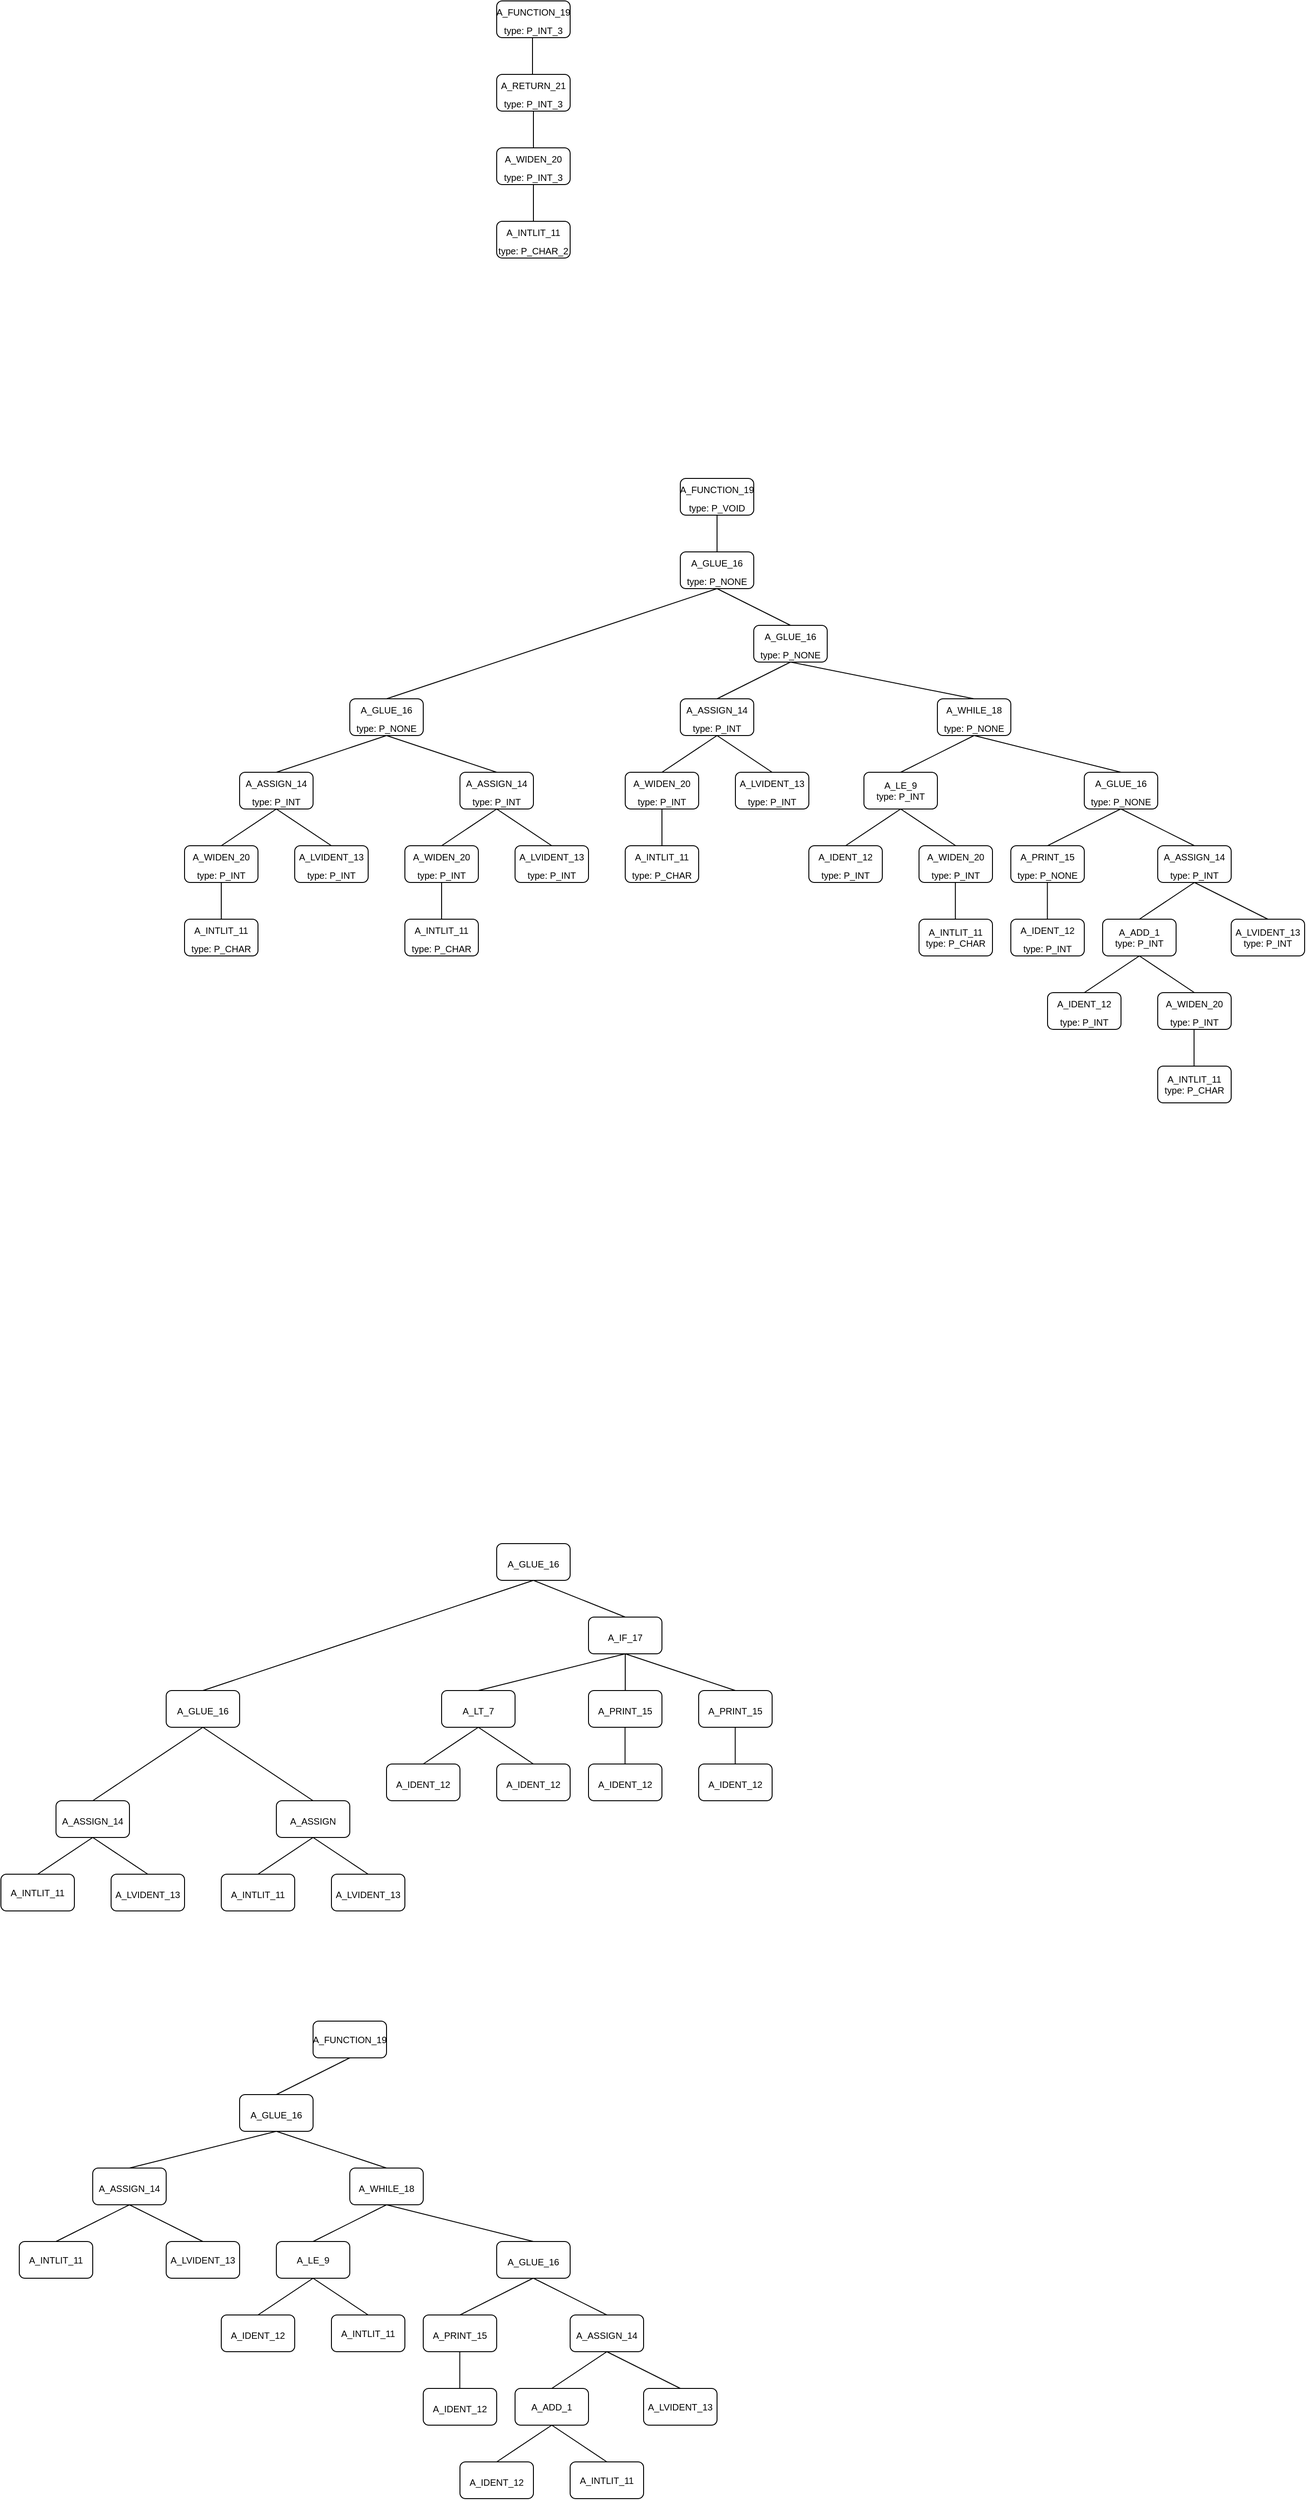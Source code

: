 <mxfile version="22.1.11" type="github">
  <diagram name="第 1 页" id="xP9abSUtIkvkSNLEg5dz">
    <mxGraphModel dx="-1680" dy="1535" grid="1" gridSize="10" guides="1" tooltips="1" connect="1" arrows="1" fold="1" page="0" pageScale="1" pageWidth="827" pageHeight="1169" math="0" shadow="0">
      <root>
        <mxCell id="0" />
        <mxCell id="1" parent="0" />
        <mxCell id="8e8UL9VZ8Oz_HZpOVkfp-1" value="A_INTLIT_11" style="rounded=1;whiteSpace=wrap;html=1;fontSize=10;align=center;verticalAlign=middle;" parent="1" vertex="1">
          <mxGeometry x="2740" y="1040" width="80" height="40" as="geometry" />
        </mxCell>
        <mxCell id="8e8UL9VZ8Oz_HZpOVkfp-2" value="&lt;font style=&quot;font-size: 10px;&quot;&gt;A_LVIDENT_13&lt;/font&gt;" style="rounded=1;whiteSpace=wrap;html=1;fontSize=16;align=center;" parent="1" vertex="1">
          <mxGeometry x="2860" y="1040" width="80" height="40" as="geometry" />
        </mxCell>
        <mxCell id="8e8UL9VZ8Oz_HZpOVkfp-3" value="&lt;font style=&quot;font-size: 10px;&quot;&gt;A_ASSIGN_14&lt;/font&gt;" style="rounded=1;whiteSpace=wrap;html=1;fontSize=16;" parent="1" vertex="1">
          <mxGeometry x="2800" y="960" width="80" height="40" as="geometry" />
        </mxCell>
        <mxCell id="8e8UL9VZ8Oz_HZpOVkfp-4" value="" style="endArrow=none;html=1;rounded=1;fontSize=12;startSize=8;endSize=8;edgeStyle=none;curved=1;entryX=0.5;entryY=0;entryDx=0;entryDy=0;exitX=0.5;exitY=1;exitDx=0;exitDy=0;" parent="1" source="8e8UL9VZ8Oz_HZpOVkfp-3" target="8e8UL9VZ8Oz_HZpOVkfp-2" edge="1">
          <mxGeometry width="50" height="50" relative="1" as="geometry">
            <mxPoint x="2870" y="1070" as="sourcePoint" />
            <mxPoint x="2950" y="1030" as="targetPoint" />
          </mxGeometry>
        </mxCell>
        <mxCell id="8e8UL9VZ8Oz_HZpOVkfp-5" value="" style="endArrow=none;html=1;rounded=1;fontSize=12;startSize=8;endSize=8;edgeStyle=none;curved=1;entryX=0.5;entryY=1;entryDx=0;entryDy=0;" parent="1" target="8e8UL9VZ8Oz_HZpOVkfp-9" edge="1">
          <mxGeometry width="50" height="50" relative="1" as="geometry">
            <mxPoint x="2840.0" y="960" as="sourcePoint" />
            <mxPoint x="2960.0" y="920" as="targetPoint" />
          </mxGeometry>
        </mxCell>
        <mxCell id="8e8UL9VZ8Oz_HZpOVkfp-6" value="&lt;font style=&quot;font-size: 10px;&quot;&gt;A_INTLIT_11&lt;/font&gt;" style="rounded=1;whiteSpace=wrap;html=1;fontSize=16;" parent="1" vertex="1">
          <mxGeometry x="2980" y="1040" width="80" height="40" as="geometry" />
        </mxCell>
        <mxCell id="8e8UL9VZ8Oz_HZpOVkfp-7" value="" style="endArrow=none;html=1;rounded=1;fontSize=12;startSize=8;endSize=8;edgeStyle=none;curved=1;entryX=0.5;entryY=0;entryDx=0;entryDy=0;" parent="1" edge="1">
          <mxGeometry width="50" height="50" relative="1" as="geometry">
            <mxPoint x="2960" y="880" as="sourcePoint" />
            <mxPoint x="3080" y="960" as="targetPoint" />
          </mxGeometry>
        </mxCell>
        <mxCell id="8e8UL9VZ8Oz_HZpOVkfp-8" value="" style="endArrow=none;html=1;rounded=1;fontSize=12;startSize=8;endSize=8;edgeStyle=none;curved=1;exitX=0.5;exitY=0;exitDx=0;exitDy=0;" parent="1" source="8e8UL9VZ8Oz_HZpOVkfp-1" edge="1">
          <mxGeometry width="50" height="50" relative="1" as="geometry">
            <mxPoint x="2850" y="1010" as="sourcePoint" />
            <mxPoint x="2840" y="1000" as="targetPoint" />
          </mxGeometry>
        </mxCell>
        <mxCell id="8e8UL9VZ8Oz_HZpOVkfp-9" value="&lt;span style=&quot;font-size: 10px;&quot;&gt;A_GLUE_16&lt;/span&gt;" style="rounded=1;whiteSpace=wrap;html=1;fontSize=16;" parent="1" vertex="1">
          <mxGeometry x="2920" y="840" width="80" height="40" as="geometry" />
        </mxCell>
        <mxCell id="8e8UL9VZ8Oz_HZpOVkfp-10" value="&lt;font style=&quot;font-size: 10px;&quot;&gt;A_ASSIGN&lt;/font&gt;" style="rounded=1;whiteSpace=wrap;html=1;fontSize=16;" parent="1" vertex="1">
          <mxGeometry x="3040" y="960" width="80" height="40" as="geometry" />
        </mxCell>
        <mxCell id="8e8UL9VZ8Oz_HZpOVkfp-11" value="" style="endArrow=none;html=1;rounded=1;fontSize=12;startSize=8;endSize=8;edgeStyle=none;curved=1;exitX=0.5;exitY=0;exitDx=0;exitDy=0;" parent="1" edge="1">
          <mxGeometry width="50" height="50" relative="1" as="geometry">
            <mxPoint x="3020" y="1040" as="sourcePoint" />
            <mxPoint x="3080" y="1000" as="targetPoint" />
          </mxGeometry>
        </mxCell>
        <mxCell id="8e8UL9VZ8Oz_HZpOVkfp-12" value="&lt;font style=&quot;font-size: 10px;&quot;&gt;A_LVIDENT_13&lt;/font&gt;" style="rounded=1;whiteSpace=wrap;html=1;fontSize=16;" parent="1" vertex="1">
          <mxGeometry x="3100" y="1040" width="80" height="40" as="geometry" />
        </mxCell>
        <mxCell id="8e8UL9VZ8Oz_HZpOVkfp-13" value="" style="endArrow=none;html=1;rounded=1;fontSize=12;startSize=8;endSize=8;edgeStyle=none;curved=1;entryX=0.5;entryY=0;entryDx=0;entryDy=0;exitX=0.5;exitY=1;exitDx=0;exitDy=0;" parent="1" edge="1">
          <mxGeometry width="50" height="50" relative="1" as="geometry">
            <mxPoint x="3080" y="1000" as="sourcePoint" />
            <mxPoint x="3140" y="1040" as="targetPoint" />
          </mxGeometry>
        </mxCell>
        <mxCell id="8e8UL9VZ8Oz_HZpOVkfp-14" value="&lt;span style=&quot;font-size: 10px;&quot;&gt;A_GLUE_16&lt;/span&gt;" style="rounded=1;whiteSpace=wrap;html=1;fontSize=16;" parent="1" vertex="1">
          <mxGeometry x="3280" y="680" width="80" height="40" as="geometry" />
        </mxCell>
        <mxCell id="8e8UL9VZ8Oz_HZpOVkfp-15" value="" style="endArrow=none;html=1;rounded=1;fontSize=12;startSize=8;endSize=8;edgeStyle=none;curved=1;entryX=0.5;entryY=1;entryDx=0;entryDy=0;exitX=0.5;exitY=0;exitDx=0;exitDy=0;" parent="1" source="8e8UL9VZ8Oz_HZpOVkfp-9" target="8e8UL9VZ8Oz_HZpOVkfp-14" edge="1">
          <mxGeometry width="50" height="50" relative="1" as="geometry">
            <mxPoint x="3140" y="840" as="sourcePoint" />
            <mxPoint x="3260.0" y="760" as="targetPoint" />
          </mxGeometry>
        </mxCell>
        <mxCell id="8e8UL9VZ8Oz_HZpOVkfp-16" value="" style="endArrow=none;html=1;rounded=1;fontSize=12;startSize=8;endSize=8;edgeStyle=none;curved=1;entryX=0.5;entryY=0;entryDx=0;entryDy=0;exitX=0.5;exitY=1;exitDx=0;exitDy=0;" parent="1" source="8e8UL9VZ8Oz_HZpOVkfp-14" target="8e8UL9VZ8Oz_HZpOVkfp-17" edge="1">
          <mxGeometry width="50" height="50" relative="1" as="geometry">
            <mxPoint x="3260.0" y="760" as="sourcePoint" />
            <mxPoint x="3400" y="780" as="targetPoint" />
          </mxGeometry>
        </mxCell>
        <mxCell id="8e8UL9VZ8Oz_HZpOVkfp-17" value="&lt;span style=&quot;font-size: 10px;&quot;&gt;A_IF_17&lt;/span&gt;" style="rounded=1;whiteSpace=wrap;html=1;fontSize=16;" parent="1" vertex="1">
          <mxGeometry x="3380" y="760" width="80" height="40" as="geometry" />
        </mxCell>
        <mxCell id="8e8UL9VZ8Oz_HZpOVkfp-18" value="&lt;span style=&quot;font-size: 10px;&quot;&gt;A_LT_7&lt;/span&gt;" style="rounded=1;whiteSpace=wrap;html=1;fontSize=16;" parent="1" vertex="1">
          <mxGeometry x="3220" y="840" width="80" height="40" as="geometry" />
        </mxCell>
        <mxCell id="8e8UL9VZ8Oz_HZpOVkfp-19" value="&lt;font style=&quot;font-size: 10px;&quot;&gt;A_PRINT_15&lt;/font&gt;" style="rounded=1;whiteSpace=wrap;html=1;fontSize=16;" parent="1" vertex="1">
          <mxGeometry x="3380" y="840" width="80" height="40" as="geometry" />
        </mxCell>
        <mxCell id="8e8UL9VZ8Oz_HZpOVkfp-20" value="" style="endArrow=none;html=1;rounded=1;fontSize=12;startSize=8;endSize=8;edgeStyle=none;curved=1;entryX=0.5;entryY=1;entryDx=0;entryDy=0;exitX=0.5;exitY=0;exitDx=0;exitDy=0;" parent="1" source="8e8UL9VZ8Oz_HZpOVkfp-18" edge="1">
          <mxGeometry width="50" height="50" relative="1" as="geometry">
            <mxPoint x="3300" y="880" as="sourcePoint" />
            <mxPoint x="3420.0" y="800" as="targetPoint" />
          </mxGeometry>
        </mxCell>
        <mxCell id="8e8UL9VZ8Oz_HZpOVkfp-21" value="" style="endArrow=none;html=1;rounded=1;fontSize=12;startSize=8;endSize=8;edgeStyle=none;curved=1;exitX=0.5;exitY=0;exitDx=0;exitDy=0;" parent="1" source="8e8UL9VZ8Oz_HZpOVkfp-19" edge="1">
          <mxGeometry width="50" height="50" relative="1" as="geometry">
            <mxPoint x="3370" y="900" as="sourcePoint" />
            <mxPoint x="3420" y="800" as="targetPoint" />
          </mxGeometry>
        </mxCell>
        <mxCell id="8e8UL9VZ8Oz_HZpOVkfp-22" value="" style="endArrow=none;html=1;rounded=1;fontSize=12;startSize=8;endSize=8;edgeStyle=none;curved=1;entryX=0.5;entryY=1;entryDx=0;entryDy=0;exitX=0.5;exitY=0;exitDx=0;exitDy=0;" parent="1" source="8e8UL9VZ8Oz_HZpOVkfp-25" target="8e8UL9VZ8Oz_HZpOVkfp-17" edge="1">
          <mxGeometry width="50" height="50" relative="1" as="geometry">
            <mxPoint x="3520" y="840" as="sourcePoint" />
            <mxPoint x="3490.0" y="830" as="targetPoint" />
          </mxGeometry>
        </mxCell>
        <mxCell id="8e8UL9VZ8Oz_HZpOVkfp-23" value="&lt;font style=&quot;font-size: 10px;&quot;&gt;A_IDENT_12&lt;/font&gt;" style="rounded=1;whiteSpace=wrap;html=1;fontSize=16;" parent="1" vertex="1">
          <mxGeometry x="3380" y="920" width="80" height="40" as="geometry" />
        </mxCell>
        <mxCell id="8e8UL9VZ8Oz_HZpOVkfp-24" value="" style="endArrow=none;html=1;rounded=1;fontSize=12;startSize=8;endSize=8;edgeStyle=none;curved=1;" parent="1" edge="1">
          <mxGeometry width="50" height="50" relative="1" as="geometry">
            <mxPoint x="3419.8" y="920" as="sourcePoint" />
            <mxPoint x="3419.8" y="880" as="targetPoint" />
          </mxGeometry>
        </mxCell>
        <mxCell id="8e8UL9VZ8Oz_HZpOVkfp-25" value="&lt;font style=&quot;font-size: 10px;&quot;&gt;A_PRINT_15&lt;/font&gt;" style="rounded=1;whiteSpace=wrap;html=1;fontSize=16;" parent="1" vertex="1">
          <mxGeometry x="3500" y="840" width="80" height="40" as="geometry" />
        </mxCell>
        <mxCell id="8e8UL9VZ8Oz_HZpOVkfp-26" value="" style="endArrow=none;html=1;rounded=1;fontSize=12;startSize=8;endSize=8;edgeStyle=none;curved=1;" parent="1" edge="1">
          <mxGeometry width="50" height="50" relative="1" as="geometry">
            <mxPoint x="3539.8" y="920" as="sourcePoint" />
            <mxPoint x="3539.8" y="880" as="targetPoint" />
          </mxGeometry>
        </mxCell>
        <mxCell id="8e8UL9VZ8Oz_HZpOVkfp-27" value="&lt;font style=&quot;font-size: 10px;&quot;&gt;A_IDENT_12&lt;/font&gt;" style="rounded=1;whiteSpace=wrap;html=1;fontSize=16;" parent="1" vertex="1">
          <mxGeometry x="3500" y="920" width="80" height="40" as="geometry" />
        </mxCell>
        <mxCell id="8e8UL9VZ8Oz_HZpOVkfp-28" value="&lt;font style=&quot;font-size: 10px;&quot;&gt;A_IDENT_12&lt;/font&gt;" style="rounded=1;whiteSpace=wrap;html=1;fontSize=16;" parent="1" vertex="1">
          <mxGeometry x="3160" y="920" width="80" height="40" as="geometry" />
        </mxCell>
        <mxCell id="8e8UL9VZ8Oz_HZpOVkfp-29" value="&lt;font style=&quot;font-size: 10px;&quot;&gt;A_IDENT_12&lt;/font&gt;" style="rounded=1;whiteSpace=wrap;html=1;fontSize=16;" parent="1" vertex="1">
          <mxGeometry x="3280" y="920" width="80" height="40" as="geometry" />
        </mxCell>
        <mxCell id="8e8UL9VZ8Oz_HZpOVkfp-30" value="" style="endArrow=none;html=1;rounded=1;fontSize=12;startSize=8;endSize=8;edgeStyle=none;curved=1;exitX=0.5;exitY=0;exitDx=0;exitDy=0;" parent="1" edge="1">
          <mxGeometry width="50" height="50" relative="1" as="geometry">
            <mxPoint x="3200" y="920" as="sourcePoint" />
            <mxPoint x="3260" y="880" as="targetPoint" />
          </mxGeometry>
        </mxCell>
        <mxCell id="8e8UL9VZ8Oz_HZpOVkfp-31" value="" style="endArrow=none;html=1;rounded=1;fontSize=12;startSize=8;endSize=8;edgeStyle=none;curved=1;entryX=0.5;entryY=0;entryDx=0;entryDy=0;exitX=0.5;exitY=1;exitDx=0;exitDy=0;" parent="1" edge="1">
          <mxGeometry width="50" height="50" relative="1" as="geometry">
            <mxPoint x="3260" y="880" as="sourcePoint" />
            <mxPoint x="3320" y="920" as="targetPoint" />
          </mxGeometry>
        </mxCell>
        <mxCell id="7Tu9tpQCHQwxb--6SUWx-1" value="A_FUNCTION_19" style="rounded=1;whiteSpace=wrap;html=1;fontSize=10;align=center;verticalAlign=middle;" parent="1" vertex="1">
          <mxGeometry x="3080" y="1200" width="80" height="40" as="geometry" />
        </mxCell>
        <mxCell id="7Tu9tpQCHQwxb--6SUWx-3" value="" style="endArrow=none;html=1;rounded=1;fontSize=12;startSize=8;endSize=8;edgeStyle=none;curved=1;exitX=0.5;exitY=0;exitDx=0;exitDy=0;" parent="1" edge="1">
          <mxGeometry width="50" height="50" relative="1" as="geometry">
            <mxPoint x="3040" y="1280" as="sourcePoint" />
            <mxPoint x="3120" y="1240" as="targetPoint" />
          </mxGeometry>
        </mxCell>
        <mxCell id="7Tu9tpQCHQwxb--6SUWx-4" value="&lt;span style=&quot;font-size: 10px;&quot;&gt;A_GLUE_16&lt;/span&gt;" style="rounded=1;whiteSpace=wrap;html=1;fontSize=16;" parent="1" vertex="1">
          <mxGeometry x="3000" y="1280" width="80" height="40" as="geometry" />
        </mxCell>
        <mxCell id="7Tu9tpQCHQwxb--6SUWx-5" value="&lt;font style=&quot;font-size: 10px;&quot;&gt;A_ASSIGN_14&lt;/font&gt;" style="rounded=1;whiteSpace=wrap;html=1;fontSize=16;" parent="1" vertex="1">
          <mxGeometry x="2840" y="1360" width="80" height="40" as="geometry" />
        </mxCell>
        <mxCell id="7Tu9tpQCHQwxb--6SUWx-6" value="" style="endArrow=none;html=1;rounded=1;fontSize=12;startSize=8;endSize=8;edgeStyle=none;curved=1;exitX=0.5;exitY=0;exitDx=0;exitDy=0;" parent="1" source="7Tu9tpQCHQwxb--6SUWx-5" edge="1">
          <mxGeometry width="50" height="50" relative="1" as="geometry">
            <mxPoint x="2960" y="1360" as="sourcePoint" />
            <mxPoint x="3040" y="1320" as="targetPoint" />
          </mxGeometry>
        </mxCell>
        <mxCell id="7Tu9tpQCHQwxb--6SUWx-7" value="A_INTLIT_11" style="rounded=1;whiteSpace=wrap;html=1;fontSize=10;align=center;verticalAlign=middle;" parent="1" vertex="1">
          <mxGeometry x="2760" y="1440" width="80" height="40" as="geometry" />
        </mxCell>
        <mxCell id="7Tu9tpQCHQwxb--6SUWx-8" value="A_LVIDENT_13" style="rounded=1;whiteSpace=wrap;html=1;fontSize=10;align=center;verticalAlign=middle;" parent="1" vertex="1">
          <mxGeometry x="2920" y="1440" width="80" height="40" as="geometry" />
        </mxCell>
        <mxCell id="7Tu9tpQCHQwxb--6SUWx-9" value="" style="endArrow=none;html=1;rounded=1;fontSize=12;startSize=8;endSize=8;edgeStyle=none;curved=1;exitX=0.5;exitY=0;exitDx=0;exitDy=0;" parent="1" edge="1">
          <mxGeometry width="50" height="50" relative="1" as="geometry">
            <mxPoint x="2800" y="1440" as="sourcePoint" />
            <mxPoint x="2880" y="1400" as="targetPoint" />
          </mxGeometry>
        </mxCell>
        <mxCell id="7Tu9tpQCHQwxb--6SUWx-10" value="" style="endArrow=none;html=1;rounded=1;fontSize=12;startSize=8;endSize=8;edgeStyle=none;curved=1;exitX=0.5;exitY=1;exitDx=0;exitDy=0;entryX=0.5;entryY=0;entryDx=0;entryDy=0;" parent="1" source="7Tu9tpQCHQwxb--6SUWx-5" target="7Tu9tpQCHQwxb--6SUWx-8" edge="1">
          <mxGeometry width="50" height="50" relative="1" as="geometry">
            <mxPoint x="2900" y="1380" as="sourcePoint" />
            <mxPoint x="2980" y="1340" as="targetPoint" />
          </mxGeometry>
        </mxCell>
        <mxCell id="7Tu9tpQCHQwxb--6SUWx-11" value="&lt;font style=&quot;font-size: 10px;&quot;&gt;A_WHILE_18&lt;/font&gt;" style="rounded=1;whiteSpace=wrap;html=1;fontSize=16;" parent="1" vertex="1">
          <mxGeometry x="3120" y="1360" width="80" height="40" as="geometry" />
        </mxCell>
        <mxCell id="7Tu9tpQCHQwxb--6SUWx-13" value="" style="endArrow=none;html=1;rounded=1;fontSize=12;startSize=8;endSize=8;edgeStyle=none;curved=1;exitX=0.5;exitY=1;exitDx=0;exitDy=0;entryX=0.5;entryY=0;entryDx=0;entryDy=0;" parent="1" source="7Tu9tpQCHQwxb--6SUWx-4" target="7Tu9tpQCHQwxb--6SUWx-11" edge="1">
          <mxGeometry width="50" height="50" relative="1" as="geometry">
            <mxPoint x="2890" y="1370" as="sourcePoint" />
            <mxPoint x="3050" y="1330" as="targetPoint" />
          </mxGeometry>
        </mxCell>
        <mxCell id="7Tu9tpQCHQwxb--6SUWx-14" value="A_LE_9" style="rounded=1;whiteSpace=wrap;html=1;fontSize=10;align=center;verticalAlign=middle;" parent="1" vertex="1">
          <mxGeometry x="3040" y="1440" width="80" height="40" as="geometry" />
        </mxCell>
        <mxCell id="7Tu9tpQCHQwxb--6SUWx-16" value="&lt;span style=&quot;font-size: 10px;&quot;&gt;A_GLUE_16&lt;/span&gt;" style="rounded=1;whiteSpace=wrap;html=1;fontSize=16;" parent="1" vertex="1">
          <mxGeometry x="3280" y="1440" width="80" height="40" as="geometry" />
        </mxCell>
        <mxCell id="7Tu9tpQCHQwxb--6SUWx-18" value="" style="endArrow=none;html=1;rounded=1;fontSize=12;startSize=8;endSize=8;edgeStyle=none;curved=1;exitX=0.5;exitY=1;exitDx=0;exitDy=0;entryX=0.5;entryY=0;entryDx=0;entryDy=0;" parent="1" target="7Tu9tpQCHQwxb--6SUWx-16" edge="1">
          <mxGeometry width="50" height="50" relative="1" as="geometry">
            <mxPoint x="3160" y="1400" as="sourcePoint" />
            <mxPoint x="3280" y="1440" as="targetPoint" />
          </mxGeometry>
        </mxCell>
        <mxCell id="7Tu9tpQCHQwxb--6SUWx-19" value="" style="endArrow=none;html=1;rounded=1;fontSize=12;startSize=8;endSize=8;edgeStyle=none;curved=1;exitX=0.5;exitY=0;exitDx=0;exitDy=0;" parent="1" source="7Tu9tpQCHQwxb--6SUWx-14" edge="1">
          <mxGeometry width="50" height="50" relative="1" as="geometry">
            <mxPoint x="3000" y="1440" as="sourcePoint" />
            <mxPoint x="3160" y="1400" as="targetPoint" />
          </mxGeometry>
        </mxCell>
        <mxCell id="7Tu9tpQCHQwxb--6SUWx-20" value="A_INTLIT_11" style="rounded=1;whiteSpace=wrap;html=1;fontSize=10;align=center;verticalAlign=middle;" parent="1" vertex="1">
          <mxGeometry x="3100" y="1520" width="80" height="40" as="geometry" />
        </mxCell>
        <mxCell id="7Tu9tpQCHQwxb--6SUWx-22" value="&lt;font style=&quot;font-size: 10px;&quot;&gt;A_IDENT_12&lt;/font&gt;" style="rounded=1;whiteSpace=wrap;html=1;fontSize=16;" parent="1" vertex="1">
          <mxGeometry x="2980" y="1520" width="80" height="40" as="geometry" />
        </mxCell>
        <mxCell id="7Tu9tpQCHQwxb--6SUWx-23" value="" style="endArrow=none;html=1;rounded=1;fontSize=12;startSize=8;endSize=8;edgeStyle=none;curved=1;exitX=0.5;exitY=0;exitDx=0;exitDy=0;" parent="1" source="7Tu9tpQCHQwxb--6SUWx-22" edge="1">
          <mxGeometry width="50" height="50" relative="1" as="geometry">
            <mxPoint x="3000" y="1520" as="sourcePoint" />
            <mxPoint x="3080" y="1480" as="targetPoint" />
          </mxGeometry>
        </mxCell>
        <mxCell id="7Tu9tpQCHQwxb--6SUWx-24" value="" style="endArrow=none;html=1;rounded=1;fontSize=12;startSize=8;endSize=8;edgeStyle=none;curved=1;exitX=0.5;exitY=1;exitDx=0;exitDy=0;entryX=0.5;entryY=0;entryDx=0;entryDy=0;" parent="1" source="7Tu9tpQCHQwxb--6SUWx-14" target="7Tu9tpQCHQwxb--6SUWx-20" edge="1">
          <mxGeometry width="50" height="50" relative="1" as="geometry">
            <mxPoint x="3100" y="1460" as="sourcePoint" />
            <mxPoint x="3180" y="1420" as="targetPoint" />
          </mxGeometry>
        </mxCell>
        <mxCell id="7Tu9tpQCHQwxb--6SUWx-26" value="&lt;font style=&quot;font-size: 10px;&quot;&gt;A_PRINT_15&lt;/font&gt;" style="rounded=1;whiteSpace=wrap;html=1;fontSize=16;" parent="1" vertex="1">
          <mxGeometry x="3200" y="1520" width="80" height="40" as="geometry" />
        </mxCell>
        <mxCell id="7Tu9tpQCHQwxb--6SUWx-27" value="&lt;font style=&quot;font-size: 10px;&quot;&gt;A_IDENT_12&lt;/font&gt;" style="rounded=1;whiteSpace=wrap;html=1;fontSize=16;" parent="1" vertex="1">
          <mxGeometry x="3200" y="1600" width="80" height="40" as="geometry" />
        </mxCell>
        <mxCell id="7Tu9tpQCHQwxb--6SUWx-28" value="" style="endArrow=none;html=1;rounded=1;fontSize=12;startSize=8;endSize=8;edgeStyle=none;curved=1;" parent="1" edge="1">
          <mxGeometry width="50" height="50" relative="1" as="geometry">
            <mxPoint x="3239.8" y="1600" as="sourcePoint" />
            <mxPoint x="3239.8" y="1560" as="targetPoint" />
          </mxGeometry>
        </mxCell>
        <mxCell id="7Tu9tpQCHQwxb--6SUWx-29" value="" style="endArrow=none;html=1;rounded=1;fontSize=12;startSize=8;endSize=8;edgeStyle=none;curved=1;exitX=0.5;exitY=0;exitDx=0;exitDy=0;" parent="1" source="7Tu9tpQCHQwxb--6SUWx-26" edge="1">
          <mxGeometry width="50" height="50" relative="1" as="geometry">
            <mxPoint x="3319.58" y="1520" as="sourcePoint" />
            <mxPoint x="3319.58" y="1480" as="targetPoint" />
          </mxGeometry>
        </mxCell>
        <mxCell id="7Tu9tpQCHQwxb--6SUWx-30" value="&lt;font style=&quot;font-size: 10px;&quot;&gt;A_ASSIGN_14&lt;/font&gt;" style="rounded=1;whiteSpace=wrap;html=1;fontSize=16;" parent="1" vertex="1">
          <mxGeometry x="3360" y="1520" width="80" height="40" as="geometry" />
        </mxCell>
        <mxCell id="7Tu9tpQCHQwxb--6SUWx-31" value="A_ADD_1" style="rounded=1;whiteSpace=wrap;html=1;fontSize=10;align=center;verticalAlign=middle;" parent="1" vertex="1">
          <mxGeometry x="3300" y="1600" width="80" height="40" as="geometry" />
        </mxCell>
        <mxCell id="7Tu9tpQCHQwxb--6SUWx-32" value="A_LVIDENT_13" style="rounded=1;whiteSpace=wrap;html=1;fontSize=10;align=center;verticalAlign=middle;" parent="1" vertex="1">
          <mxGeometry x="3440" y="1600" width="80" height="40" as="geometry" />
        </mxCell>
        <mxCell id="7Tu9tpQCHQwxb--6SUWx-33" value="" style="endArrow=none;html=1;rounded=1;fontSize=12;startSize=8;endSize=8;edgeStyle=none;curved=1;exitX=0.5;exitY=0;exitDx=0;exitDy=0;" parent="1" source="7Tu9tpQCHQwxb--6SUWx-31" edge="1">
          <mxGeometry width="50" height="50" relative="1" as="geometry">
            <mxPoint x="3320" y="1600" as="sourcePoint" />
            <mxPoint x="3400" y="1560" as="targetPoint" />
          </mxGeometry>
        </mxCell>
        <mxCell id="7Tu9tpQCHQwxb--6SUWx-34" value="" style="endArrow=none;html=1;rounded=1;fontSize=12;startSize=8;endSize=8;edgeStyle=none;curved=1;exitX=0.5;exitY=1;exitDx=0;exitDy=0;entryX=0.5;entryY=0;entryDx=0;entryDy=0;" parent="1" source="7Tu9tpQCHQwxb--6SUWx-30" target="7Tu9tpQCHQwxb--6SUWx-32" edge="1">
          <mxGeometry width="50" height="50" relative="1" as="geometry">
            <mxPoint x="3420" y="1540" as="sourcePoint" />
            <mxPoint x="3500" y="1500" as="targetPoint" />
          </mxGeometry>
        </mxCell>
        <mxCell id="7Tu9tpQCHQwxb--6SUWx-35" value="" style="endArrow=none;html=1;rounded=1;fontSize=12;startSize=8;endSize=8;edgeStyle=none;curved=1;exitX=0.5;exitY=1;exitDx=0;exitDy=0;entryX=0.5;entryY=0;entryDx=0;entryDy=0;" parent="1" source="7Tu9tpQCHQwxb--6SUWx-16" target="7Tu9tpQCHQwxb--6SUWx-30" edge="1">
          <mxGeometry width="50" height="50" relative="1" as="geometry">
            <mxPoint x="3250" y="1530" as="sourcePoint" />
            <mxPoint x="3329.58" y="1490" as="targetPoint" />
          </mxGeometry>
        </mxCell>
        <mxCell id="7Tu9tpQCHQwxb--6SUWx-36" value="&lt;font style=&quot;font-size: 10px;&quot;&gt;A_IDENT_12&lt;/font&gt;" style="rounded=1;whiteSpace=wrap;html=1;fontSize=16;" parent="1" vertex="1">
          <mxGeometry x="3240" y="1680" width="80" height="40" as="geometry" />
        </mxCell>
        <mxCell id="7Tu9tpQCHQwxb--6SUWx-37" value="A_INTLIT_11" style="rounded=1;whiteSpace=wrap;html=1;fontSize=10;align=center;verticalAlign=middle;" parent="1" vertex="1">
          <mxGeometry x="3360" y="1680" width="80" height="40" as="geometry" />
        </mxCell>
        <mxCell id="7Tu9tpQCHQwxb--6SUWx-38" value="" style="endArrow=none;html=1;rounded=1;fontSize=12;startSize=8;endSize=8;edgeStyle=none;curved=1;entryX=0.5;entryY=1;entryDx=0;entryDy=0;exitX=0.5;exitY=0;exitDx=0;exitDy=0;" parent="1" source="7Tu9tpQCHQwxb--6SUWx-36" target="7Tu9tpQCHQwxb--6SUWx-31" edge="1">
          <mxGeometry width="50" height="50" relative="1" as="geometry">
            <mxPoint x="3249.8" y="1610" as="sourcePoint" />
            <mxPoint x="3249.8" y="1570" as="targetPoint" />
          </mxGeometry>
        </mxCell>
        <mxCell id="7Tu9tpQCHQwxb--6SUWx-39" value="" style="endArrow=none;html=1;rounded=1;fontSize=12;startSize=8;endSize=8;edgeStyle=none;curved=1;entryX=0.5;entryY=1;entryDx=0;entryDy=0;exitX=0.5;exitY=0;exitDx=0;exitDy=0;" parent="1" source="7Tu9tpQCHQwxb--6SUWx-37" target="7Tu9tpQCHQwxb--6SUWx-31" edge="1">
          <mxGeometry width="50" height="50" relative="1" as="geometry">
            <mxPoint x="3259.8" y="1620" as="sourcePoint" />
            <mxPoint x="3259.8" y="1580" as="targetPoint" />
          </mxGeometry>
        </mxCell>
        <mxCell id="CfNkajUrjA4fb5ZvUM3P-2" value="&lt;font style=&quot;font-size: 10px;&quot;&gt;A_FUNCTION_19&lt;br&gt;type: P_VOID&lt;br&gt;&lt;/font&gt;" style="rounded=1;whiteSpace=wrap;html=1;fontSize=16;" parent="1" vertex="1">
          <mxGeometry x="3480" y="-480" width="80" height="40" as="geometry" />
        </mxCell>
        <mxCell id="CfNkajUrjA4fb5ZvUM3P-4" value="&lt;font style=&quot;font-size: 10px;&quot;&gt;A_GLUE_16&lt;br&gt;type: P_NONE&lt;br&gt;&lt;/font&gt;" style="rounded=1;whiteSpace=wrap;html=1;fontSize=16;" parent="1" vertex="1">
          <mxGeometry x="3120" y="-240" width="80" height="40" as="geometry" />
        </mxCell>
        <mxCell id="CfNkajUrjA4fb5ZvUM3P-9" value="&lt;font style=&quot;font-size: 10px;&quot;&gt;A_ASSIGN_14&lt;br&gt;type: P_INT&lt;br&gt;&lt;/font&gt;" style="rounded=1;whiteSpace=wrap;html=1;fontSize=16;" parent="1" vertex="1">
          <mxGeometry x="3000" y="-160" width="80" height="40" as="geometry" />
        </mxCell>
        <mxCell id="CfNkajUrjA4fb5ZvUM3P-10" value="" style="endArrow=none;html=1;rounded=1;fontSize=12;startSize=8;endSize=8;edgeStyle=none;curved=1;entryX=0.5;entryY=1;entryDx=0;entryDy=0;exitX=0.5;exitY=0;exitDx=0;exitDy=0;" parent="1" source="CfNkajUrjA4fb5ZvUM3P-9" target="CfNkajUrjA4fb5ZvUM3P-4" edge="1">
          <mxGeometry width="50" height="50" relative="1" as="geometry">
            <mxPoint x="3170" y="-230" as="sourcePoint" />
            <mxPoint x="3170" y="-270" as="targetPoint" />
          </mxGeometry>
        </mxCell>
        <mxCell id="CfNkajUrjA4fb5ZvUM3P-11" value="&lt;font style=&quot;font-size: 10px;&quot;&gt;A_LVIDENT_13&lt;br&gt;type: P_INT&lt;br&gt;&lt;/font&gt;" style="rounded=1;whiteSpace=wrap;html=1;fontSize=16;" parent="1" vertex="1">
          <mxGeometry x="3060" y="-80" width="80" height="40" as="geometry" />
        </mxCell>
        <mxCell id="CfNkajUrjA4fb5ZvUM3P-12" value="" style="endArrow=none;html=1;rounded=1;fontSize=12;startSize=8;endSize=8;edgeStyle=none;curved=1;entryX=0.5;entryY=0;entryDx=0;entryDy=0;exitX=0.5;exitY=1;exitDx=0;exitDy=0;" parent="1" source="CfNkajUrjA4fb5ZvUM3P-9" target="CfNkajUrjA4fb5ZvUM3P-11" edge="1">
          <mxGeometry width="50" height="50" relative="1" as="geometry">
            <mxPoint x="3050" y="-150" as="sourcePoint" />
            <mxPoint x="3170" y="-190" as="targetPoint" />
          </mxGeometry>
        </mxCell>
        <mxCell id="CfNkajUrjA4fb5ZvUM3P-13" value="&lt;font style=&quot;font-size: 10px;&quot;&gt;A_INTLIT_11&lt;br&gt;type: P_CHAR&lt;br&gt;&lt;/font&gt;" style="rounded=1;whiteSpace=wrap;html=1;fontSize=16;" parent="1" vertex="1">
          <mxGeometry x="2940" width="80" height="40" as="geometry" />
        </mxCell>
        <mxCell id="CfNkajUrjA4fb5ZvUM3P-14" value="" style="endArrow=none;html=1;rounded=1;fontSize=12;startSize=8;endSize=8;edgeStyle=none;curved=1;entryX=0.5;entryY=0;entryDx=0;entryDy=0;exitX=0.5;exitY=1;exitDx=0;exitDy=0;" parent="1" source="CfNkajUrjA4fb5ZvUM3P-61" target="CfNkajUrjA4fb5ZvUM3P-13" edge="1">
          <mxGeometry width="50" height="50" relative="1" as="geometry">
            <mxPoint x="2900" y="-160" as="sourcePoint" />
            <mxPoint x="3130" y="-70" as="targetPoint" />
          </mxGeometry>
        </mxCell>
        <mxCell id="CfNkajUrjA4fb5ZvUM3P-15" value="&lt;font style=&quot;font-size: 10px;&quot;&gt;A_ASSIGN_14&lt;br&gt;type: P_INT&lt;br&gt;&lt;/font&gt;" style="rounded=1;whiteSpace=wrap;html=1;fontSize=16;" parent="1" vertex="1">
          <mxGeometry x="3240" y="-160" width="80" height="40" as="geometry" />
        </mxCell>
        <mxCell id="CfNkajUrjA4fb5ZvUM3P-16" value="&lt;font style=&quot;font-size: 10px;&quot;&gt;A_LVIDENT_13&lt;br&gt;type: P_INT&lt;br&gt;&lt;/font&gt;" style="rounded=1;whiteSpace=wrap;html=1;fontSize=16;" parent="1" vertex="1">
          <mxGeometry x="3300" y="-80" width="80" height="40" as="geometry" />
        </mxCell>
        <mxCell id="CfNkajUrjA4fb5ZvUM3P-17" value="" style="endArrow=none;html=1;rounded=1;fontSize=12;startSize=8;endSize=8;edgeStyle=none;curved=1;entryX=0.5;entryY=0;entryDx=0;entryDy=0;exitX=0.5;exitY=1;exitDx=0;exitDy=0;" parent="1" source="CfNkajUrjA4fb5ZvUM3P-15" target="CfNkajUrjA4fb5ZvUM3P-16" edge="1">
          <mxGeometry width="50" height="50" relative="1" as="geometry">
            <mxPoint x="3290" y="-150" as="sourcePoint" />
            <mxPoint x="3410" y="-190" as="targetPoint" />
          </mxGeometry>
        </mxCell>
        <mxCell id="CfNkajUrjA4fb5ZvUM3P-19" value="" style="endArrow=none;html=1;rounded=1;fontSize=12;startSize=8;endSize=8;edgeStyle=none;curved=1;entryX=0.5;entryY=0;entryDx=0;entryDy=0;exitX=0.5;exitY=1;exitDx=0;exitDy=0;" parent="1" source="CfNkajUrjA4fb5ZvUM3P-15" edge="1">
          <mxGeometry width="50" height="50" relative="1" as="geometry">
            <mxPoint x="3290" y="-110" as="sourcePoint" />
            <mxPoint x="3220" y="-80" as="targetPoint" />
          </mxGeometry>
        </mxCell>
        <mxCell id="CfNkajUrjA4fb5ZvUM3P-21" value="" style="endArrow=none;html=1;rounded=1;fontSize=12;startSize=8;endSize=8;edgeStyle=none;curved=1;entryX=0.5;entryY=1;entryDx=0;entryDy=0;exitX=0.5;exitY=0;exitDx=0;exitDy=0;" parent="1" source="CfNkajUrjA4fb5ZvUM3P-15" target="CfNkajUrjA4fb5ZvUM3P-4" edge="1">
          <mxGeometry width="50" height="50" relative="1" as="geometry">
            <mxPoint x="3050" y="-150" as="sourcePoint" />
            <mxPoint x="3170" y="-190" as="targetPoint" />
          </mxGeometry>
        </mxCell>
        <mxCell id="CfNkajUrjA4fb5ZvUM3P-22" value="&lt;font style=&quot;font-size: 10px;&quot;&gt;A_GLUE_16&lt;br&gt;type: P_NONE&lt;br&gt;&lt;/font&gt;" style="rounded=1;whiteSpace=wrap;html=1;fontSize=16;" parent="1" vertex="1">
          <mxGeometry x="3480" y="-400" width="80" height="40" as="geometry" />
        </mxCell>
        <mxCell id="CfNkajUrjA4fb5ZvUM3P-23" value="" style="endArrow=none;html=1;rounded=1;fontSize=12;startSize=8;endSize=8;edgeStyle=none;curved=1;entryX=0.5;entryY=1;entryDx=0;entryDy=0;exitX=0.5;exitY=0;exitDx=0;exitDy=0;" parent="1" source="CfNkajUrjA4fb5ZvUM3P-4" target="CfNkajUrjA4fb5ZvUM3P-22" edge="1">
          <mxGeometry width="50" height="50" relative="1" as="geometry">
            <mxPoint x="3050" y="-150" as="sourcePoint" />
            <mxPoint x="3170" y="-190" as="targetPoint" />
          </mxGeometry>
        </mxCell>
        <mxCell id="CfNkajUrjA4fb5ZvUM3P-24" value="&lt;font style=&quot;font-size: 10px;&quot;&gt;A_ASSIGN_14&lt;br&gt;type: P_INT&lt;br&gt;&lt;/font&gt;" style="rounded=1;whiteSpace=wrap;html=1;fontSize=16;" parent="1" vertex="1">
          <mxGeometry x="3480" y="-240" width="80" height="40" as="geometry" />
        </mxCell>
        <mxCell id="CfNkajUrjA4fb5ZvUM3P-25" value="&lt;font style=&quot;font-size: 10px;&quot;&gt;A_GLUE_16&lt;br&gt;type: P_NONE&lt;br&gt;&lt;/font&gt;" style="rounded=1;whiteSpace=wrap;html=1;fontSize=16;" parent="1" vertex="1">
          <mxGeometry x="3560" y="-320" width="80" height="40" as="geometry" />
        </mxCell>
        <mxCell id="CfNkajUrjA4fb5ZvUM3P-26" value="" style="endArrow=none;html=1;rounded=1;fontSize=12;startSize=8;endSize=8;edgeStyle=none;curved=1;entryX=0.5;entryY=0;entryDx=0;entryDy=0;exitX=0.5;exitY=1;exitDx=0;exitDy=0;" parent="1" source="CfNkajUrjA4fb5ZvUM3P-22" target="CfNkajUrjA4fb5ZvUM3P-25" edge="1">
          <mxGeometry width="50" height="50" relative="1" as="geometry">
            <mxPoint x="3170" y="-230" as="sourcePoint" />
            <mxPoint x="3530" y="-350" as="targetPoint" />
          </mxGeometry>
        </mxCell>
        <mxCell id="CfNkajUrjA4fb5ZvUM3P-27" value="" style="endArrow=none;html=1;rounded=1;fontSize=12;startSize=8;endSize=8;edgeStyle=none;curved=1;entryX=0.5;entryY=1;entryDx=0;entryDy=0;exitX=0.5;exitY=0;exitDx=0;exitDy=0;" parent="1" source="CfNkajUrjA4fb5ZvUM3P-24" target="CfNkajUrjA4fb5ZvUM3P-25" edge="1">
          <mxGeometry width="50" height="50" relative="1" as="geometry">
            <mxPoint x="3530" y="-350" as="sourcePoint" />
            <mxPoint x="3610" y="-310" as="targetPoint" />
          </mxGeometry>
        </mxCell>
        <mxCell id="CfNkajUrjA4fb5ZvUM3P-28" value="&lt;font style=&quot;font-size: 10px;&quot;&gt;A_LVIDENT_13&lt;br&gt;type: P_INT&lt;br&gt;&lt;/font&gt;" style="rounded=1;whiteSpace=wrap;html=1;fontSize=16;" parent="1" vertex="1">
          <mxGeometry x="3540" y="-160" width="80" height="40" as="geometry" />
        </mxCell>
        <mxCell id="CfNkajUrjA4fb5ZvUM3P-29" value="" style="endArrow=none;html=1;rounded=1;fontSize=12;startSize=8;endSize=8;edgeStyle=none;curved=1;entryX=0.5;entryY=0;entryDx=0;entryDy=0;exitX=0.5;exitY=1;exitDx=0;exitDy=0;" parent="1" target="CfNkajUrjA4fb5ZvUM3P-28" edge="1">
          <mxGeometry width="50" height="50" relative="1" as="geometry">
            <mxPoint x="3520" y="-200" as="sourcePoint" />
            <mxPoint x="3650" y="-270" as="targetPoint" />
          </mxGeometry>
        </mxCell>
        <mxCell id="CfNkajUrjA4fb5ZvUM3P-30" value="&lt;font style=&quot;font-size: 10px;&quot;&gt;A_INTLIT_11&lt;br&gt;type: P_CHAR&lt;br&gt;&lt;/font&gt;" style="rounded=1;whiteSpace=wrap;html=1;fontSize=16;" parent="1" vertex="1">
          <mxGeometry x="3420" y="-80" width="80" height="40" as="geometry" />
        </mxCell>
        <mxCell id="CfNkajUrjA4fb5ZvUM3P-31" value="" style="endArrow=none;html=1;rounded=1;fontSize=12;startSize=8;endSize=8;edgeStyle=none;curved=1;entryX=0.5;entryY=0;entryDx=0;entryDy=0;exitX=0.5;exitY=1;exitDx=0;exitDy=0;" parent="1" target="CfNkajUrjA4fb5ZvUM3P-69" edge="1">
          <mxGeometry width="50" height="50" relative="1" as="geometry">
            <mxPoint x="3520" y="-200" as="sourcePoint" />
            <mxPoint x="3610" y="-150" as="targetPoint" />
          </mxGeometry>
        </mxCell>
        <mxCell id="CfNkajUrjA4fb5ZvUM3P-34" value="&lt;font style=&quot;font-size: 10px;&quot;&gt;A_WHILE_18&lt;br&gt;type: P_NONE&lt;br&gt;&lt;/font&gt;" style="rounded=1;whiteSpace=wrap;html=1;fontSize=16;" parent="1" vertex="1">
          <mxGeometry x="3760" y="-240" width="80" height="40" as="geometry" />
        </mxCell>
        <mxCell id="CfNkajUrjA4fb5ZvUM3P-35" value="A_LE_9&lt;br&gt;type: P_INT" style="rounded=1;whiteSpace=wrap;html=1;fontSize=10;align=center;verticalAlign=middle;" parent="1" vertex="1">
          <mxGeometry x="3680" y="-160" width="80" height="40" as="geometry" />
        </mxCell>
        <mxCell id="CfNkajUrjA4fb5ZvUM3P-36" value="&lt;span style=&quot;font-size: 10px;&quot;&gt;A_GLUE_16&lt;br&gt;type: P_NONE&lt;br&gt;&lt;/span&gt;" style="rounded=1;whiteSpace=wrap;html=1;fontSize=16;" parent="1" vertex="1">
          <mxGeometry x="3920" y="-160" width="80" height="40" as="geometry" />
        </mxCell>
        <mxCell id="CfNkajUrjA4fb5ZvUM3P-37" value="" style="endArrow=none;html=1;rounded=1;fontSize=12;startSize=8;endSize=8;edgeStyle=none;curved=1;exitX=0.5;exitY=1;exitDx=0;exitDy=0;entryX=0.5;entryY=0;entryDx=0;entryDy=0;" parent="1" target="CfNkajUrjA4fb5ZvUM3P-36" edge="1">
          <mxGeometry width="50" height="50" relative="1" as="geometry">
            <mxPoint x="3800" y="-200" as="sourcePoint" />
            <mxPoint x="3920" y="-160" as="targetPoint" />
          </mxGeometry>
        </mxCell>
        <mxCell id="CfNkajUrjA4fb5ZvUM3P-38" value="" style="endArrow=none;html=1;rounded=1;fontSize=12;startSize=8;endSize=8;edgeStyle=none;curved=1;exitX=0.5;exitY=0;exitDx=0;exitDy=0;" parent="1" source="CfNkajUrjA4fb5ZvUM3P-35" edge="1">
          <mxGeometry width="50" height="50" relative="1" as="geometry">
            <mxPoint x="3640" y="-160" as="sourcePoint" />
            <mxPoint x="3800" y="-200" as="targetPoint" />
          </mxGeometry>
        </mxCell>
        <mxCell id="CfNkajUrjA4fb5ZvUM3P-39" value="A_INTLIT_11&lt;br&gt;type: P_CHAR" style="rounded=1;whiteSpace=wrap;html=1;fontSize=10;align=center;verticalAlign=middle;" parent="1" vertex="1">
          <mxGeometry x="3740" width="80" height="40" as="geometry" />
        </mxCell>
        <mxCell id="CfNkajUrjA4fb5ZvUM3P-40" value="&lt;font style=&quot;font-size: 10px;&quot;&gt;A_IDENT_12&lt;br&gt;type: P_INT&lt;br&gt;&lt;/font&gt;" style="rounded=1;whiteSpace=wrap;html=1;fontSize=16;" parent="1" vertex="1">
          <mxGeometry x="3620" y="-80" width="80" height="40" as="geometry" />
        </mxCell>
        <mxCell id="CfNkajUrjA4fb5ZvUM3P-41" value="" style="endArrow=none;html=1;rounded=1;fontSize=12;startSize=8;endSize=8;edgeStyle=none;curved=1;exitX=0.5;exitY=0;exitDx=0;exitDy=0;" parent="1" source="CfNkajUrjA4fb5ZvUM3P-40" edge="1">
          <mxGeometry width="50" height="50" relative="1" as="geometry">
            <mxPoint x="3640" y="-80" as="sourcePoint" />
            <mxPoint x="3720" y="-120" as="targetPoint" />
          </mxGeometry>
        </mxCell>
        <mxCell id="CfNkajUrjA4fb5ZvUM3P-42" value="" style="endArrow=none;html=1;rounded=1;fontSize=12;startSize=8;endSize=8;edgeStyle=none;curved=1;exitX=0.5;exitY=1;exitDx=0;exitDy=0;entryX=0.5;entryY=0;entryDx=0;entryDy=0;" parent="1" source="CfNkajUrjA4fb5ZvUM3P-35" target="CfNkajUrjA4fb5ZvUM3P-71" edge="1">
          <mxGeometry width="50" height="50" relative="1" as="geometry">
            <mxPoint x="3740" y="-140" as="sourcePoint" />
            <mxPoint x="3820" y="-180" as="targetPoint" />
          </mxGeometry>
        </mxCell>
        <mxCell id="CfNkajUrjA4fb5ZvUM3P-43" value="&lt;font style=&quot;font-size: 10px;&quot;&gt;A_PRINT_15&lt;br&gt;type: P_NONE&lt;br&gt;&lt;/font&gt;" style="rounded=1;whiteSpace=wrap;html=1;fontSize=16;" parent="1" vertex="1">
          <mxGeometry x="3840" y="-80" width="80" height="40" as="geometry" />
        </mxCell>
        <mxCell id="CfNkajUrjA4fb5ZvUM3P-44" value="&lt;font style=&quot;font-size: 10px;&quot;&gt;A_IDENT_12&lt;br&gt;type: P_INT&lt;br&gt;&lt;/font&gt;" style="rounded=1;whiteSpace=wrap;html=1;fontSize=16;" parent="1" vertex="1">
          <mxGeometry x="3840" width="80" height="40" as="geometry" />
        </mxCell>
        <mxCell id="CfNkajUrjA4fb5ZvUM3P-45" value="" style="endArrow=none;html=1;rounded=1;fontSize=12;startSize=8;endSize=8;edgeStyle=none;curved=1;" parent="1" edge="1">
          <mxGeometry width="50" height="50" relative="1" as="geometry">
            <mxPoint x="3879.8" as="sourcePoint" />
            <mxPoint x="3879.8" y="-40" as="targetPoint" />
          </mxGeometry>
        </mxCell>
        <mxCell id="CfNkajUrjA4fb5ZvUM3P-46" value="" style="endArrow=none;html=1;rounded=1;fontSize=12;startSize=8;endSize=8;edgeStyle=none;curved=1;exitX=0.5;exitY=0;exitDx=0;exitDy=0;" parent="1" source="CfNkajUrjA4fb5ZvUM3P-43" edge="1">
          <mxGeometry width="50" height="50" relative="1" as="geometry">
            <mxPoint x="3959.58" y="-80" as="sourcePoint" />
            <mxPoint x="3959.58" y="-120" as="targetPoint" />
          </mxGeometry>
        </mxCell>
        <mxCell id="CfNkajUrjA4fb5ZvUM3P-47" value="&lt;font style=&quot;font-size: 10px;&quot;&gt;A_ASSIGN_14&lt;br&gt;type: P_INT&lt;br&gt;&lt;/font&gt;" style="rounded=1;whiteSpace=wrap;html=1;fontSize=16;" parent="1" vertex="1">
          <mxGeometry x="4000" y="-80" width="80" height="40" as="geometry" />
        </mxCell>
        <mxCell id="CfNkajUrjA4fb5ZvUM3P-48" value="A_ADD_1&lt;br&gt;type: P_INT" style="rounded=1;whiteSpace=wrap;html=1;fontSize=10;align=center;verticalAlign=middle;" parent="1" vertex="1">
          <mxGeometry x="3940" width="80" height="40" as="geometry" />
        </mxCell>
        <mxCell id="CfNkajUrjA4fb5ZvUM3P-49" value="A_LVIDENT_13&lt;br&gt;type: P_INT" style="rounded=1;whiteSpace=wrap;html=1;fontSize=10;align=center;verticalAlign=middle;" parent="1" vertex="1">
          <mxGeometry x="4080" width="80" height="40" as="geometry" />
        </mxCell>
        <mxCell id="CfNkajUrjA4fb5ZvUM3P-50" value="" style="endArrow=none;html=1;rounded=1;fontSize=12;startSize=8;endSize=8;edgeStyle=none;curved=1;exitX=0.5;exitY=0;exitDx=0;exitDy=0;" parent="1" source="CfNkajUrjA4fb5ZvUM3P-48" edge="1">
          <mxGeometry width="50" height="50" relative="1" as="geometry">
            <mxPoint x="3960" as="sourcePoint" />
            <mxPoint x="4040" y="-40" as="targetPoint" />
          </mxGeometry>
        </mxCell>
        <mxCell id="CfNkajUrjA4fb5ZvUM3P-51" value="" style="endArrow=none;html=1;rounded=1;fontSize=12;startSize=8;endSize=8;edgeStyle=none;curved=1;exitX=0.5;exitY=1;exitDx=0;exitDy=0;entryX=0.5;entryY=0;entryDx=0;entryDy=0;" parent="1" source="CfNkajUrjA4fb5ZvUM3P-47" target="CfNkajUrjA4fb5ZvUM3P-49" edge="1">
          <mxGeometry width="50" height="50" relative="1" as="geometry">
            <mxPoint x="4060" y="-60" as="sourcePoint" />
            <mxPoint x="4140" y="-100" as="targetPoint" />
          </mxGeometry>
        </mxCell>
        <mxCell id="CfNkajUrjA4fb5ZvUM3P-52" value="" style="endArrow=none;html=1;rounded=1;fontSize=12;startSize=8;endSize=8;edgeStyle=none;curved=1;exitX=0.5;exitY=1;exitDx=0;exitDy=0;entryX=0.5;entryY=0;entryDx=0;entryDy=0;" parent="1" source="CfNkajUrjA4fb5ZvUM3P-36" target="CfNkajUrjA4fb5ZvUM3P-47" edge="1">
          <mxGeometry width="50" height="50" relative="1" as="geometry">
            <mxPoint x="3890" y="-70" as="sourcePoint" />
            <mxPoint x="3969.58" y="-110" as="targetPoint" />
          </mxGeometry>
        </mxCell>
        <mxCell id="CfNkajUrjA4fb5ZvUM3P-53" value="&lt;font style=&quot;font-size: 10px;&quot;&gt;A_IDENT_12&lt;br&gt;type: P_INT&lt;br&gt;&lt;/font&gt;" style="rounded=1;whiteSpace=wrap;html=1;fontSize=16;" parent="1" vertex="1">
          <mxGeometry x="3880" y="80" width="80" height="40" as="geometry" />
        </mxCell>
        <mxCell id="CfNkajUrjA4fb5ZvUM3P-54" value="A_INTLIT_11&lt;br&gt;type: P_CHAR" style="rounded=1;whiteSpace=wrap;html=1;fontSize=10;align=center;verticalAlign=middle;" parent="1" vertex="1">
          <mxGeometry x="4000" y="160" width="80" height="40" as="geometry" />
        </mxCell>
        <mxCell id="CfNkajUrjA4fb5ZvUM3P-55" value="" style="endArrow=none;html=1;rounded=1;fontSize=12;startSize=8;endSize=8;edgeStyle=none;curved=1;entryX=0.5;entryY=1;entryDx=0;entryDy=0;exitX=0.5;exitY=0;exitDx=0;exitDy=0;" parent="1" source="CfNkajUrjA4fb5ZvUM3P-53" target="CfNkajUrjA4fb5ZvUM3P-48" edge="1">
          <mxGeometry width="50" height="50" relative="1" as="geometry">
            <mxPoint x="3889.8" y="10" as="sourcePoint" />
            <mxPoint x="3889.8" y="-30" as="targetPoint" />
          </mxGeometry>
        </mxCell>
        <mxCell id="CfNkajUrjA4fb5ZvUM3P-56" value="" style="endArrow=none;html=1;rounded=1;fontSize=12;startSize=8;endSize=8;edgeStyle=none;curved=1;entryX=0.5;entryY=1;entryDx=0;entryDy=0;exitX=0.5;exitY=0;exitDx=0;exitDy=0;" parent="1" source="CfNkajUrjA4fb5ZvUM3P-73" target="CfNkajUrjA4fb5ZvUM3P-48" edge="1">
          <mxGeometry width="50" height="50" relative="1" as="geometry">
            <mxPoint x="3899.8" y="20" as="sourcePoint" />
            <mxPoint x="3899.8" y="-20" as="targetPoint" />
          </mxGeometry>
        </mxCell>
        <mxCell id="CfNkajUrjA4fb5ZvUM3P-57" value="" style="endArrow=none;html=1;rounded=1;fontSize=12;startSize=8;endSize=8;edgeStyle=none;curved=1;entryX=0.5;entryY=1;entryDx=0;entryDy=0;exitX=0.5;exitY=0;exitDx=0;exitDy=0;" parent="1" source="CfNkajUrjA4fb5ZvUM3P-34" target="CfNkajUrjA4fb5ZvUM3P-25" edge="1">
          <mxGeometry width="50" height="50" relative="1" as="geometry">
            <mxPoint x="3530" y="-230" as="sourcePoint" />
            <mxPoint x="3610" y="-270" as="targetPoint" />
          </mxGeometry>
        </mxCell>
        <mxCell id="CfNkajUrjA4fb5ZvUM3P-59" value="" style="endArrow=none;html=1;rounded=1;fontSize=12;startSize=8;endSize=8;edgeStyle=none;curved=1;exitX=0.5;exitY=0;exitDx=0;exitDy=0;" parent="1" source="CfNkajUrjA4fb5ZvUM3P-22" edge="1">
          <mxGeometry width="50" height="50" relative="1" as="geometry">
            <mxPoint x="3530" y="-350" as="sourcePoint" />
            <mxPoint x="3520" y="-440" as="targetPoint" />
          </mxGeometry>
        </mxCell>
        <mxCell id="CfNkajUrjA4fb5ZvUM3P-61" value="&lt;font style=&quot;font-size: 10px;&quot;&gt;A_WIDEN_20&lt;br&gt;type: P_INT&lt;br&gt;&lt;/font&gt;" style="rounded=1;whiteSpace=wrap;html=1;fontSize=16;" parent="1" vertex="1">
          <mxGeometry x="2940" y="-80" width="80" height="40" as="geometry" />
        </mxCell>
        <mxCell id="CfNkajUrjA4fb5ZvUM3P-65" value="" style="endArrow=none;html=1;rounded=1;fontSize=12;startSize=8;endSize=8;edgeStyle=none;curved=1;entryX=0.5;entryY=1;entryDx=0;entryDy=0;exitX=0.5;exitY=0;exitDx=0;exitDy=0;" parent="1" source="CfNkajUrjA4fb5ZvUM3P-61" target="CfNkajUrjA4fb5ZvUM3P-9" edge="1">
          <mxGeometry width="50" height="50" relative="1" as="geometry">
            <mxPoint x="3040" y="-120" as="sourcePoint" />
            <mxPoint x="3110" y="-70" as="targetPoint" />
          </mxGeometry>
        </mxCell>
        <mxCell id="CfNkajUrjA4fb5ZvUM3P-66" value="&lt;font style=&quot;font-size: 10px;&quot;&gt;A_INTLIT_11&lt;br&gt;type: P_CHAR&lt;br&gt;&lt;/font&gt;" style="rounded=1;whiteSpace=wrap;html=1;fontSize=16;" parent="1" vertex="1">
          <mxGeometry x="3180" width="80" height="40" as="geometry" />
        </mxCell>
        <mxCell id="CfNkajUrjA4fb5ZvUM3P-67" value="" style="endArrow=none;html=1;rounded=1;fontSize=12;startSize=8;endSize=8;edgeStyle=none;curved=1;entryX=0.5;entryY=0;entryDx=0;entryDy=0;exitX=0.5;exitY=1;exitDx=0;exitDy=0;" parent="1" source="CfNkajUrjA4fb5ZvUM3P-68" target="CfNkajUrjA4fb5ZvUM3P-66" edge="1">
          <mxGeometry width="50" height="50" relative="1" as="geometry">
            <mxPoint x="3140" y="-160" as="sourcePoint" />
            <mxPoint x="3370" y="-70" as="targetPoint" />
          </mxGeometry>
        </mxCell>
        <mxCell id="CfNkajUrjA4fb5ZvUM3P-68" value="&lt;font style=&quot;font-size: 10px;&quot;&gt;A_WIDEN_20&lt;br&gt;type: P_INT&lt;br&gt;&lt;/font&gt;" style="rounded=1;whiteSpace=wrap;html=1;fontSize=16;" parent="1" vertex="1">
          <mxGeometry x="3180" y="-80" width="80" height="40" as="geometry" />
        </mxCell>
        <mxCell id="CfNkajUrjA4fb5ZvUM3P-69" value="&lt;font style=&quot;font-size: 10px;&quot;&gt;A_WIDEN_20&lt;br&gt;type: P_INT&lt;br&gt;&lt;/font&gt;" style="rounded=1;whiteSpace=wrap;html=1;fontSize=16;" parent="1" vertex="1">
          <mxGeometry x="3420" y="-160" width="80" height="40" as="geometry" />
        </mxCell>
        <mxCell id="CfNkajUrjA4fb5ZvUM3P-70" value="" style="endArrow=none;html=1;rounded=1;fontSize=12;startSize=8;endSize=8;edgeStyle=none;curved=1;entryX=0.5;entryY=0;entryDx=0;entryDy=0;exitX=0.5;exitY=1;exitDx=0;exitDy=0;" parent="1" source="CfNkajUrjA4fb5ZvUM3P-69" target="CfNkajUrjA4fb5ZvUM3P-30" edge="1">
          <mxGeometry width="50" height="50" relative="1" as="geometry">
            <mxPoint x="3530" y="-190" as="sourcePoint" />
            <mxPoint x="3470" y="-150" as="targetPoint" />
          </mxGeometry>
        </mxCell>
        <mxCell id="CfNkajUrjA4fb5ZvUM3P-71" value="&lt;font style=&quot;font-size: 10px;&quot;&gt;A_WIDEN_20&lt;br&gt;type: P_INT&lt;br&gt;&lt;/font&gt;" style="rounded=1;whiteSpace=wrap;html=1;fontSize=16;" parent="1" vertex="1">
          <mxGeometry x="3740" y="-80" width="80" height="40" as="geometry" />
        </mxCell>
        <mxCell id="CfNkajUrjA4fb5ZvUM3P-72" value="" style="endArrow=none;html=1;rounded=1;fontSize=12;startSize=8;endSize=8;edgeStyle=none;curved=1;entryX=0.5;entryY=0;entryDx=0;entryDy=0;exitX=0.5;exitY=1;exitDx=0;exitDy=0;" parent="1" edge="1">
          <mxGeometry width="50" height="50" relative="1" as="geometry">
            <mxPoint x="3779.58" y="-40" as="sourcePoint" />
            <mxPoint x="3779.58" as="targetPoint" />
          </mxGeometry>
        </mxCell>
        <mxCell id="CfNkajUrjA4fb5ZvUM3P-73" value="&lt;font style=&quot;font-size: 10px;&quot;&gt;A_WIDEN_20&lt;br&gt;type: P_INT&lt;br&gt;&lt;/font&gt;" style="rounded=1;whiteSpace=wrap;html=1;fontSize=16;" parent="1" vertex="1">
          <mxGeometry x="4000" y="80" width="80" height="40" as="geometry" />
        </mxCell>
        <mxCell id="CfNkajUrjA4fb5ZvUM3P-74" value="" style="endArrow=none;html=1;rounded=1;fontSize=12;startSize=8;endSize=8;edgeStyle=none;curved=1;entryX=0.5;entryY=0;entryDx=0;entryDy=0;exitX=0.5;exitY=1;exitDx=0;exitDy=0;" parent="1" edge="1">
          <mxGeometry width="50" height="50" relative="1" as="geometry">
            <mxPoint x="4039.58" y="120" as="sourcePoint" />
            <mxPoint x="4039.58" y="160" as="targetPoint" />
          </mxGeometry>
        </mxCell>
        <mxCell id="dn_nSP_DF8_KHq20F7jv-2" value="&lt;font style=&quot;font-size: 10px;&quot;&gt;A_INTLIT_11&lt;br&gt;type: P_CHAR_2&lt;br&gt;&lt;/font&gt;" style="rounded=1;whiteSpace=wrap;html=1;fontSize=16;" vertex="1" parent="1">
          <mxGeometry x="3280" y="-760" width="80" height="40" as="geometry" />
        </mxCell>
        <mxCell id="dn_nSP_DF8_KHq20F7jv-3" value="&lt;font style=&quot;font-size: 10px;&quot;&gt;A_WIDEN_20&lt;br&gt;type: P_INT_3&lt;br&gt;&lt;/font&gt;" style="rounded=1;whiteSpace=wrap;html=1;fontSize=16;" vertex="1" parent="1">
          <mxGeometry x="3280" y="-840" width="80" height="40" as="geometry" />
        </mxCell>
        <mxCell id="dn_nSP_DF8_KHq20F7jv-4" value="" style="endArrow=none;html=1;rounded=1;fontSize=12;startSize=8;endSize=8;edgeStyle=none;curved=1;exitX=0.5;exitY=0;exitDx=0;exitDy=0;" edge="1" parent="1">
          <mxGeometry width="50" height="50" relative="1" as="geometry">
            <mxPoint x="3320" y="-760" as="sourcePoint" />
            <mxPoint x="3320" y="-800" as="targetPoint" />
          </mxGeometry>
        </mxCell>
        <mxCell id="dn_nSP_DF8_KHq20F7jv-5" value="&lt;font style=&quot;font-size: 10px;&quot;&gt;A_FUNCTION_19&lt;br&gt;type: P_INT_3&lt;br&gt;&lt;/font&gt;" style="rounded=1;whiteSpace=wrap;html=1;fontSize=16;" vertex="1" parent="1">
          <mxGeometry x="3280" y="-1000" width="80" height="40" as="geometry" />
        </mxCell>
        <mxCell id="dn_nSP_DF8_KHq20F7jv-6" value="" style="endArrow=none;html=1;rounded=1;fontSize=12;startSize=8;endSize=8;edgeStyle=none;curved=1;exitX=0.5;exitY=0;exitDx=0;exitDy=0;" edge="1" parent="1">
          <mxGeometry width="50" height="50" relative="1" as="geometry">
            <mxPoint x="3320" y="-840" as="sourcePoint" />
            <mxPoint x="3320" y="-880" as="targetPoint" />
          </mxGeometry>
        </mxCell>
        <mxCell id="dn_nSP_DF8_KHq20F7jv-7" value="&lt;font style=&quot;font-size: 10px;&quot;&gt;A_RETURN_21&lt;br&gt;type: P_INT_3&lt;br&gt;&lt;/font&gt;" style="rounded=1;whiteSpace=wrap;html=1;fontSize=16;" vertex="1" parent="1">
          <mxGeometry x="3280" y="-920" width="80" height="40" as="geometry" />
        </mxCell>
        <mxCell id="dn_nSP_DF8_KHq20F7jv-8" value="" style="endArrow=none;html=1;rounded=1;fontSize=12;startSize=8;endSize=8;edgeStyle=none;curved=1;exitX=0.5;exitY=0;exitDx=0;exitDy=0;" edge="1" parent="1">
          <mxGeometry width="50" height="50" relative="1" as="geometry">
            <mxPoint x="3319" y="-920" as="sourcePoint" />
            <mxPoint x="3319" y="-960" as="targetPoint" />
          </mxGeometry>
        </mxCell>
      </root>
    </mxGraphModel>
  </diagram>
</mxfile>
